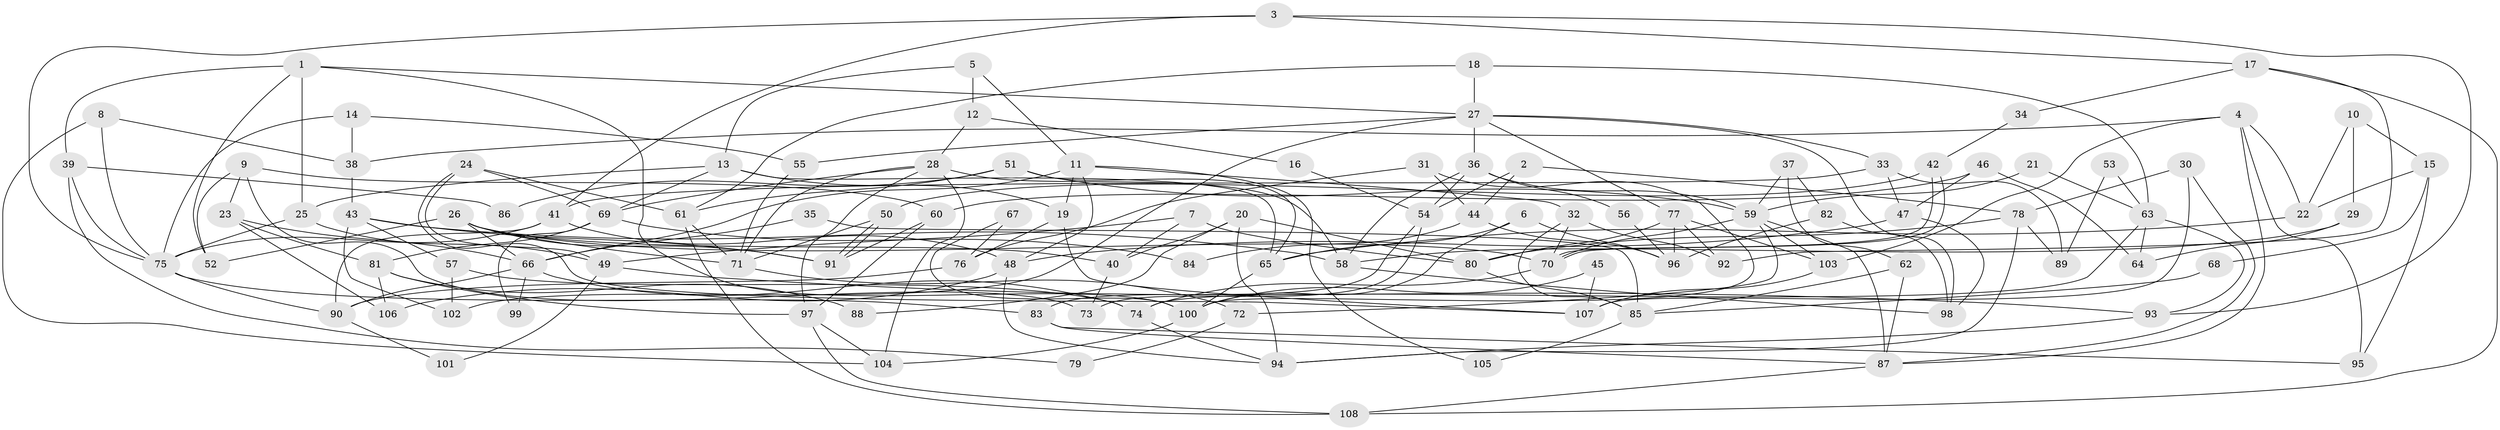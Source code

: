 // Generated by graph-tools (version 1.1) at 2025/50/03/09/25 03:50:08]
// undirected, 108 vertices, 216 edges
graph export_dot {
graph [start="1"]
  node [color=gray90,style=filled];
  1;
  2;
  3;
  4;
  5;
  6;
  7;
  8;
  9;
  10;
  11;
  12;
  13;
  14;
  15;
  16;
  17;
  18;
  19;
  20;
  21;
  22;
  23;
  24;
  25;
  26;
  27;
  28;
  29;
  30;
  31;
  32;
  33;
  34;
  35;
  36;
  37;
  38;
  39;
  40;
  41;
  42;
  43;
  44;
  45;
  46;
  47;
  48;
  49;
  50;
  51;
  52;
  53;
  54;
  55;
  56;
  57;
  58;
  59;
  60;
  61;
  62;
  63;
  64;
  65;
  66;
  67;
  68;
  69;
  70;
  71;
  72;
  73;
  74;
  75;
  76;
  77;
  78;
  79;
  80;
  81;
  82;
  83;
  84;
  85;
  86;
  87;
  88;
  89;
  90;
  91;
  92;
  93;
  94;
  95;
  96;
  97;
  98;
  99;
  100;
  101;
  102;
  103;
  104;
  105;
  106;
  107;
  108;
  1 -- 52;
  1 -- 25;
  1 -- 27;
  1 -- 39;
  1 -- 100;
  2 -- 54;
  2 -- 44;
  2 -- 78;
  3 -- 75;
  3 -- 41;
  3 -- 17;
  3 -- 93;
  4 -- 38;
  4 -- 22;
  4 -- 87;
  4 -- 95;
  4 -- 103;
  5 -- 11;
  5 -- 13;
  5 -- 12;
  6 -- 100;
  6 -- 65;
  6 -- 96;
  7 -- 40;
  7 -- 80;
  7 -- 49;
  8 -- 75;
  8 -- 38;
  8 -- 104;
  9 -- 73;
  9 -- 60;
  9 -- 23;
  9 -- 52;
  10 -- 15;
  10 -- 29;
  10 -- 22;
  11 -- 48;
  11 -- 32;
  11 -- 19;
  11 -- 66;
  11 -- 105;
  12 -- 28;
  12 -- 16;
  13 -- 69;
  13 -- 19;
  13 -- 25;
  13 -- 65;
  14 -- 75;
  14 -- 55;
  14 -- 38;
  15 -- 22;
  15 -- 95;
  15 -- 68;
  16 -- 54;
  17 -- 108;
  17 -- 34;
  17 -- 92;
  18 -- 61;
  18 -- 27;
  18 -- 63;
  19 -- 107;
  19 -- 76;
  20 -- 94;
  20 -- 80;
  20 -- 40;
  20 -- 88;
  21 -- 59;
  21 -- 63;
  22 -- 65;
  23 -- 66;
  23 -- 81;
  23 -- 106;
  24 -- 49;
  24 -- 69;
  24 -- 61;
  24 -- 107;
  25 -- 49;
  25 -- 75;
  26 -- 66;
  26 -- 91;
  26 -- 40;
  26 -- 52;
  26 -- 70;
  26 -- 71;
  27 -- 77;
  27 -- 33;
  27 -- 36;
  27 -- 55;
  27 -- 98;
  27 -- 102;
  28 -- 97;
  28 -- 104;
  28 -- 58;
  28 -- 69;
  28 -- 71;
  29 -- 64;
  29 -- 58;
  30 -- 78;
  30 -- 107;
  30 -- 87;
  31 -- 100;
  31 -- 76;
  31 -- 44;
  32 -- 92;
  32 -- 70;
  32 -- 85;
  33 -- 41;
  33 -- 47;
  33 -- 89;
  34 -- 42;
  35 -- 85;
  35 -- 66;
  36 -- 59;
  36 -- 54;
  36 -- 56;
  36 -- 58;
  37 -- 59;
  37 -- 62;
  37 -- 82;
  38 -- 43;
  39 -- 75;
  39 -- 79;
  39 -- 86;
  40 -- 73;
  41 -- 75;
  41 -- 48;
  41 -- 90;
  42 -- 70;
  42 -- 70;
  42 -- 50;
  43 -- 58;
  43 -- 57;
  43 -- 91;
  43 -- 102;
  44 -- 96;
  44 -- 84;
  45 -- 100;
  45 -- 107;
  46 -- 60;
  46 -- 47;
  46 -- 64;
  47 -- 98;
  47 -- 48;
  48 -- 106;
  48 -- 94;
  49 -- 93;
  49 -- 101;
  50 -- 91;
  50 -- 91;
  50 -- 71;
  51 -- 61;
  51 -- 59;
  51 -- 65;
  51 -- 86;
  53 -- 89;
  53 -- 63;
  54 -- 83;
  54 -- 73;
  55 -- 71;
  56 -- 96;
  57 -- 102;
  57 -- 74;
  58 -- 98;
  59 -- 70;
  59 -- 87;
  59 -- 72;
  59 -- 103;
  60 -- 97;
  60 -- 91;
  61 -- 71;
  61 -- 108;
  62 -- 85;
  62 -- 87;
  63 -- 93;
  63 -- 64;
  63 -- 74;
  65 -- 100;
  66 -- 74;
  66 -- 90;
  66 -- 99;
  67 -- 76;
  67 -- 100;
  68 -- 85;
  69 -- 81;
  69 -- 84;
  69 -- 99;
  70 -- 74;
  71 -- 72;
  72 -- 79;
  74 -- 94;
  75 -- 90;
  75 -- 83;
  76 -- 90;
  77 -- 96;
  77 -- 103;
  77 -- 80;
  77 -- 92;
  78 -- 94;
  78 -- 80;
  78 -- 89;
  80 -- 85;
  81 -- 97;
  81 -- 88;
  81 -- 106;
  82 -- 98;
  82 -- 96;
  83 -- 87;
  83 -- 95;
  85 -- 105;
  87 -- 108;
  90 -- 101;
  93 -- 94;
  97 -- 108;
  97 -- 104;
  100 -- 104;
  103 -- 107;
}
